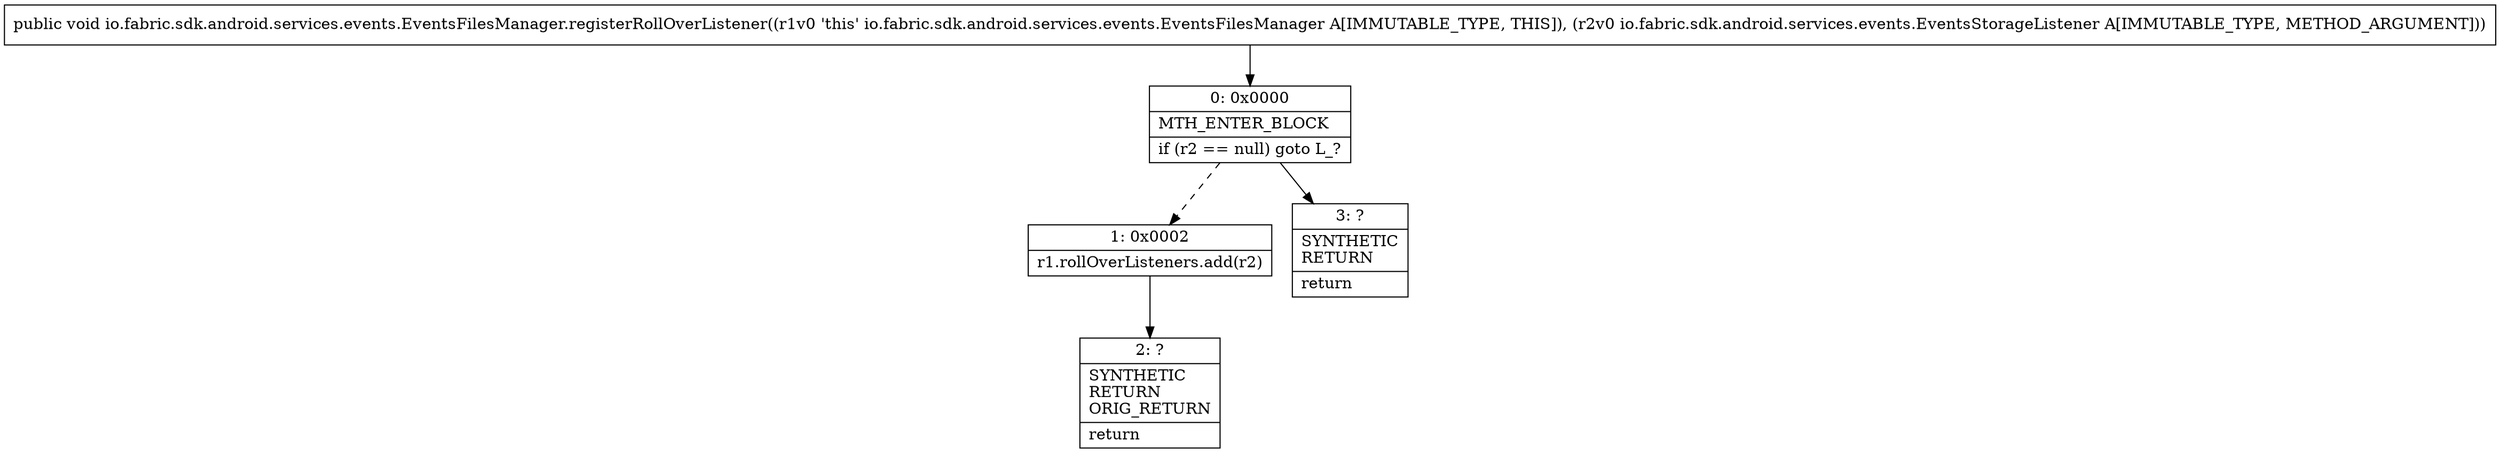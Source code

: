 digraph "CFG forio.fabric.sdk.android.services.events.EventsFilesManager.registerRollOverListener(Lio\/fabric\/sdk\/android\/services\/events\/EventsStorageListener;)V" {
Node_0 [shape=record,label="{0\:\ 0x0000|MTH_ENTER_BLOCK\l|if (r2 == null) goto L_?\l}"];
Node_1 [shape=record,label="{1\:\ 0x0002|r1.rollOverListeners.add(r2)\l}"];
Node_2 [shape=record,label="{2\:\ ?|SYNTHETIC\lRETURN\lORIG_RETURN\l|return\l}"];
Node_3 [shape=record,label="{3\:\ ?|SYNTHETIC\lRETURN\l|return\l}"];
MethodNode[shape=record,label="{public void io.fabric.sdk.android.services.events.EventsFilesManager.registerRollOverListener((r1v0 'this' io.fabric.sdk.android.services.events.EventsFilesManager A[IMMUTABLE_TYPE, THIS]), (r2v0 io.fabric.sdk.android.services.events.EventsStorageListener A[IMMUTABLE_TYPE, METHOD_ARGUMENT])) }"];
MethodNode -> Node_0;
Node_0 -> Node_1[style=dashed];
Node_0 -> Node_3;
Node_1 -> Node_2;
}

